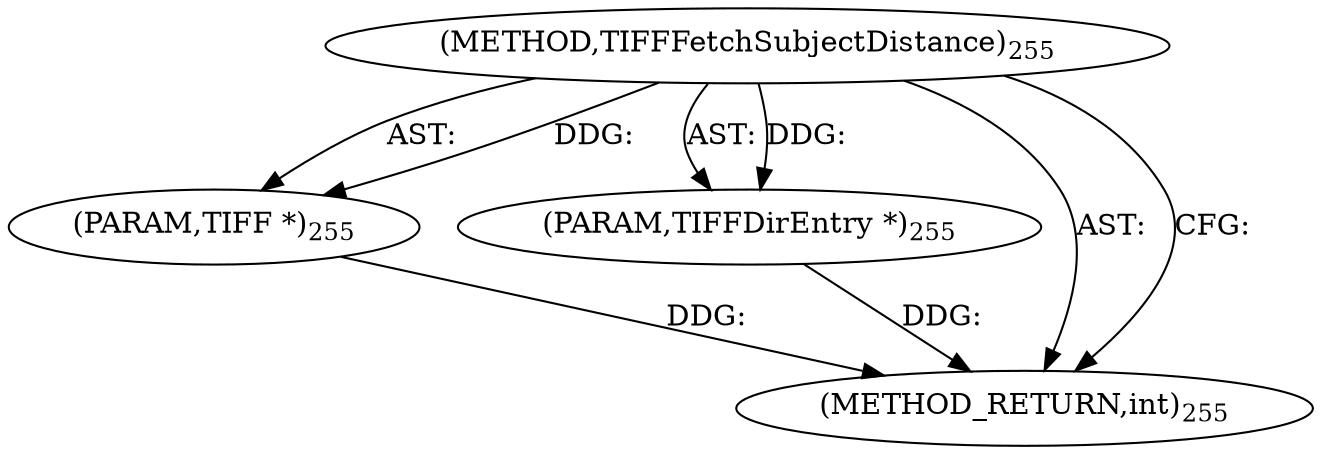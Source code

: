 digraph "TIFFFetchSubjectDistance" {  
"78267" [label = <(METHOD,TIFFFetchSubjectDistance)<SUB>255</SUB>> ]
"78268" [label = <(PARAM,TIFF *)<SUB>255</SUB>> ]
"78269" [label = <(PARAM,TIFFDirEntry *)<SUB>255</SUB>> ]
"78270" [label = <(METHOD_RETURN,int)<SUB>255</SUB>> ]
  "78267" -> "78268"  [ label = "AST: "] 
  "78267" -> "78269"  [ label = "AST: "] 
  "78267" -> "78270"  [ label = "AST: "] 
  "78267" -> "78270"  [ label = "CFG: "] 
  "78268" -> "78270"  [ label = "DDG: "] 
  "78269" -> "78270"  [ label = "DDG: "] 
  "78267" -> "78268"  [ label = "DDG: "] 
  "78267" -> "78269"  [ label = "DDG: "] 
}
